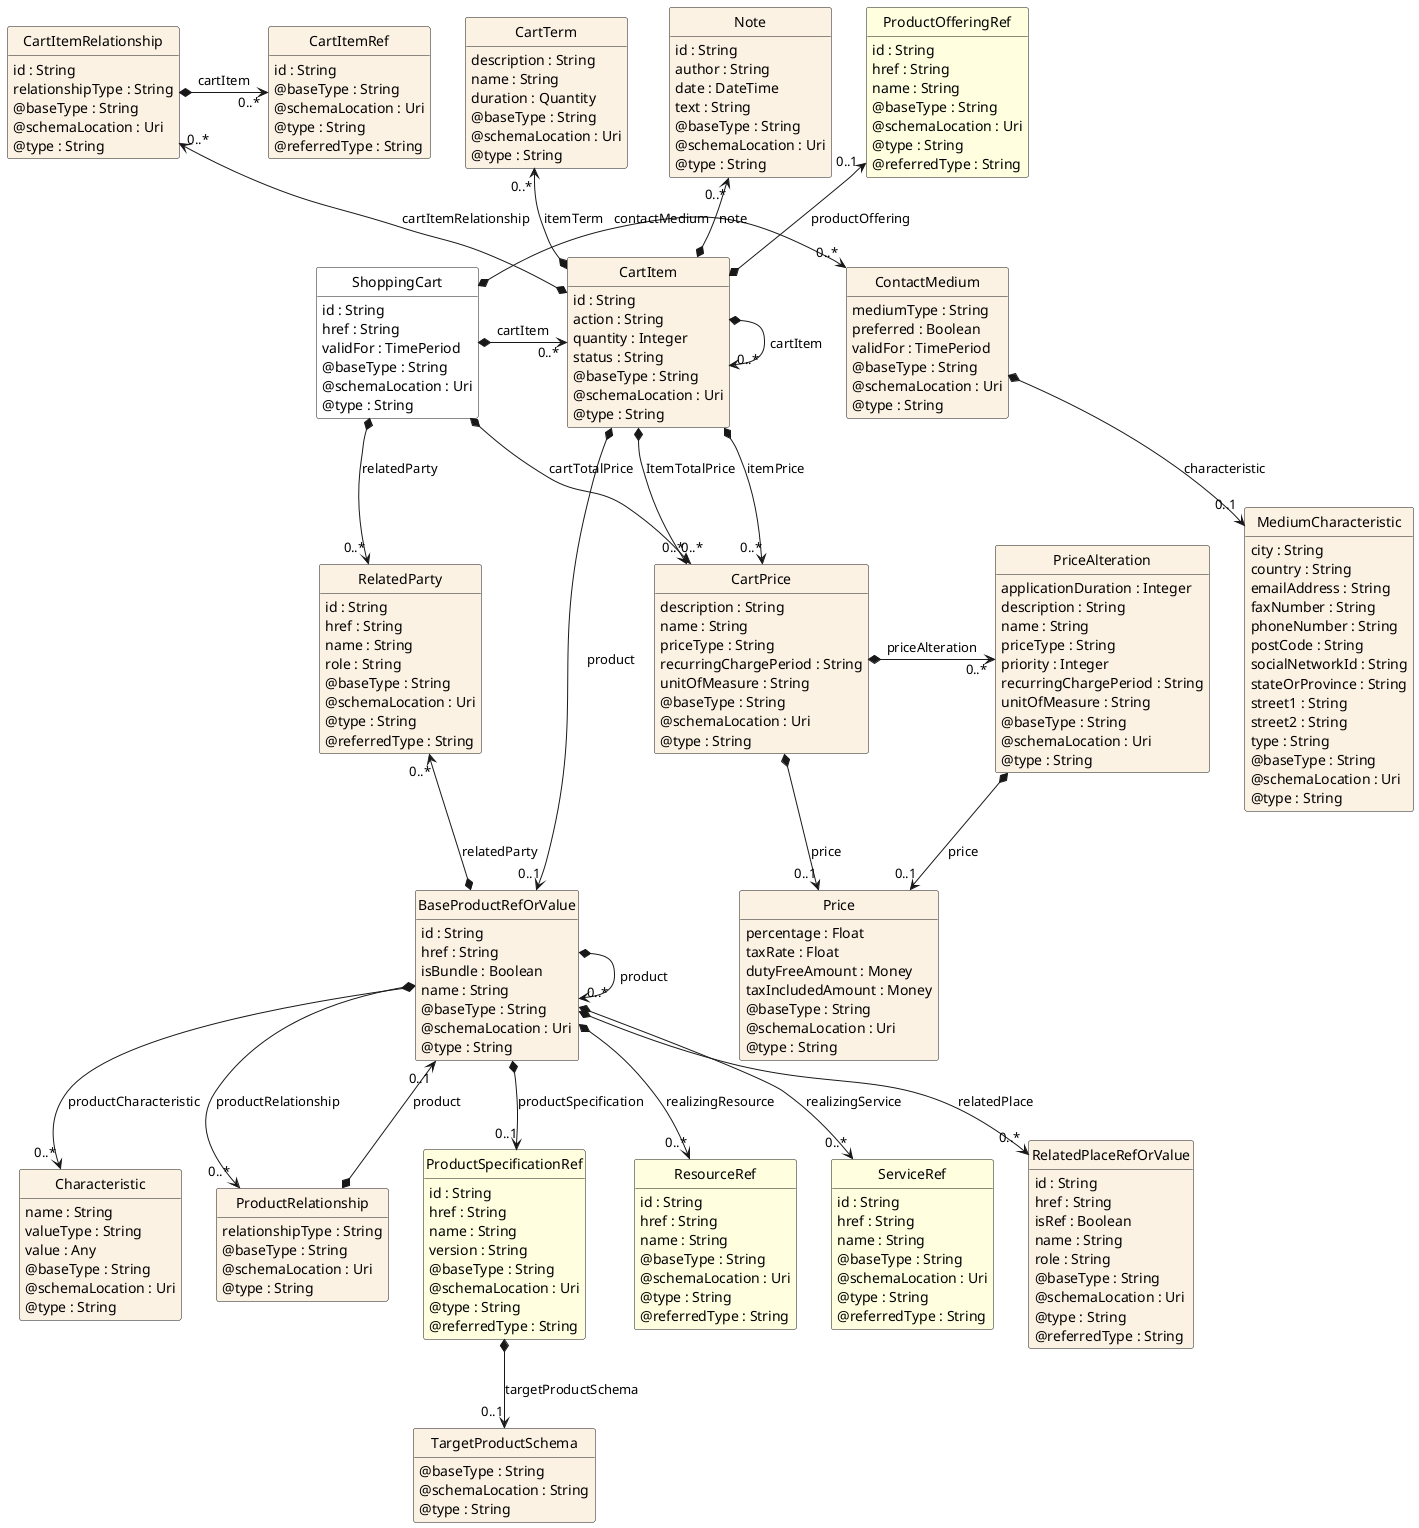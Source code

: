 @startuml
hide circle
hide methods
hide stereotype
show <<Enumeration>> stereotype
skinparam class {
   BackgroundColor<<Enumeration>> #E6F5F7
   BackgroundColor<<Ref>> #FFFFE0
   BackgroundColor<<Pivot>> #FFFFFFF
   BackgroundColor #FCF2E3
}

class ShoppingCart <<Pivot>> {
    id : String
    href : String
    validFor : TimePeriod
    @baseType : String
    @schemaLocation : Uri
    @type : String
}

class CartItem {
    id : String
    action : String
    quantity : Integer
    status : String
    @baseType : String
    @schemaLocation : Uri
    @type : String
}

class CartPrice {
    description : String
    name : String
    priceType : String
    recurringChargePeriod : String
    unitOfMeasure : String
    @baseType : String
    @schemaLocation : Uri
    @type : String
}

class Price {
    percentage : Float
    taxRate : Float
    dutyFreeAmount : Money
    taxIncludedAmount : Money
    @baseType : String
    @schemaLocation : Uri
    @type : String
}

class PriceAlteration {
    applicationDuration : Integer
    description : String
    name : String
    priceType : String
    priority : Integer
    recurringChargePeriod : String
    unitOfMeasure : String
    @baseType : String
    @schemaLocation : Uri
    @type : String
}

class CartItemRelationship {
    id : String
    relationshipType : String
    @baseType : String
    @schemaLocation : Uri
    @type : String
}

class CartItemRef {
    id : String
    @baseType : String
    @schemaLocation : Uri
    @type : String
    @referredType : String
}

class CartTerm {
    description : String
    name : String
    duration : Quantity
    @baseType : String
    @schemaLocation : Uri
    @type : String
}

class Note {
    id : String
    author : String
    date : DateTime
    text : String
    @baseType : String
    @schemaLocation : Uri
    @type : String
}

class BaseProductRefOrValue {
    id : String
    href : String
    isBundle : Boolean
    name : String
    @baseType : String
    @schemaLocation : Uri
    @type : String
}

class Characteristic {
    name : String
    valueType : String
    value : Any
    @baseType : String
    @schemaLocation : Uri
    @type : String
}

class ProductRelationship {
    relationshipType : String
    @baseType : String
    @schemaLocation : Uri
    @type : String
}

class ProductSpecificationRef <<Ref>> {
    id : String
    href : String
    name : String
    version : String
    @baseType : String
    @schemaLocation : Uri
    @type : String
    @referredType : String
}

class TargetProductSchema {
    @baseType : String
    @schemaLocation : String
    @type : String
}

class ResourceRef <<Ref>> {
    id : String
    href : String
    name : String
    @baseType : String
    @schemaLocation : Uri
    @type : String
    @referredType : String
}

class ServiceRef <<Ref>> {
    id : String
    href : String
    name : String
    @baseType : String
    @schemaLocation : Uri
    @type : String
    @referredType : String
}

class RelatedParty {
    id : String
    href : String
    name : String
    role : String
    @baseType : String
    @schemaLocation : Uri
    @type : String
    @referredType : String
}

class RelatedPlaceRefOrValue {
    id : String
    href : String
    isRef : Boolean
    name : String
    role : String
    @baseType : String
    @schemaLocation : Uri
    @type : String
    @referredType : String
}

class ProductOfferingRef <<Ref>> {
    id : String
    href : String
    name : String
    @baseType : String
    @schemaLocation : Uri
    @type : String
    @referredType : String
}

class ContactMedium {
    mediumType : String
    preferred : Boolean
    validFor : TimePeriod
    @baseType : String
    @schemaLocation : Uri
    @type : String
}

class MediumCharacteristic {
    city : String
    country : String
    emailAddress : String
    faxNumber : String
    phoneNumber : String
    postCode : String
    socialNetworkId : String
    stateOrProvince : String
    street1 : String
    street2 : String
    type : String
    @baseType : String
    @schemaLocation : Uri
    @type : String
}


'processing edges for ShoppingCart
ContactMedium "0..*" <-left-* ShoppingCart : contactMedium
' rule: Configuration override: placeLeft
ShoppingCart *-right-> "0..*" CartItem : cartItem
' rule: Configuration override: placeRight
ShoppingCart *-->  "0..*" CartPrice : cartTotalPrice
' rule: B01
CartItem *-->  "0..*" CartPrice : ItemTotalPrice
CartItem *-->  "0..*" CartPrice : itemPrice
' rule: B01
ShoppingCart *-->  "0..*" RelatedParty : relatedParty
' rule: General below rule - direction to left
ShoppingCart -[hidden]-> RelatedParty
RelatedParty -right[hidden]- CartPrice
'completed processing of edges for ShoppingCart

'processing edges for CartItem
CartItemRelationship "0..*" <--* CartItem : cartItemRelationship
' rule: Configuration override: placeAbove
CartItem *-right-> "0..*" CartItem : cartItem
' rule: Recursive (self-reference)
RelatedParty "0..*" <--* BaseProductRefOrValue : relatedParty
' rule: placeBetween - RelatedParty < CartItem placing BaseProductRefOrValue
CartItem *-->  "0..1" BaseProductRefOrValue : product
' rule: placeBetween - RelatedParty < CartItem placing BaseProductRefOrValue
'completed processing of edges for CartItem

'processing edges for CartPrice
CartPrice *-right-> "0..*" PriceAlteration : priceAlteration
' rule: R02
CartPrice *-->  "0..1" Price : price
' rule: General below rule - either none already or unable to place left / right of currently placed
'completed processing of edges for CartPrice

'processing edges for Price

'processing edges for PriceAlteration
'completed processing of edges for PriceAlteration

'processing edges for BaseProductRefOrValue
BaseProductRefOrValue *-->  "0..*" Characteristic : productCharacteristic
' rule: Configuration override: placeBelow
BaseProductRefOrValue *-->  "0..*" ResourceRef : realizingResource
' rule: Configuration override: placeBelow
BaseProductRefOrValue *-->  "0..*" ServiceRef : realizingService
' rule: Configuration override: placeBelow
BaseProductRefOrValue *-->  "0..*" RelatedPlaceRefOrValue : relatedPlace
' rule: Configuration override: placeBelow
BaseProductRefOrValue *-right-> "0..*" BaseProductRefOrValue : product
' rule: Recursive (self-reference)
BaseProductRefOrValue *-->  "0..*" ProductRelationship : productRelationship
' rule: General below rule - direction to right
BaseProductRefOrValue -[hidden]-> ProductRelationship
Characteristic -right[hidden]- ProductRelationship
'completed processing of edges for BaseProductRefOrValue

'processing edges for ProductRelationship
'completed processing of edges for ProductRelationship

'processing edges for RelatedParty

'processing edges for ShoppingCart
'completed processing of edges for ShoppingCart

'processing edges for CartItem
BaseProductRefOrValue "0..1" <--* ProductRelationship : product
' rule: placeEdgesBetweenNodesAlreadyPlaced - ProductRelationship < BaseProductRefOrValue
CartTerm "0..*" <--* CartItem : itemTerm
' rule: General above rule - direction: right
Note "0..*" <--* CartItem : note
' rule: General above rule - direction: right
ProductOfferingRef "0..1" <--* CartItem : productOffering
' rule: General above rule - direction: right
'completed processing of edges for CartItem

'processing edges for CartPrice
PriceAlteration *-->  "0..1" Price : price
' rule: placeEdgesBetweenNodesAlreadyPlaced - Price < PriceAlteration
'completed processing of edges for CartPrice

'processing edges for Price

'processing edges for PriceAlteration
'completed processing of edges for PriceAlteration

'processing edges for CartItemRelationship
CartItemRelationship *-right-> "0..*" CartItemRef : cartItem
' rule: R04
'completed processing of edges for CartItemRelationship

'processing edges for CartItemRef

'processing edges for CartTerm

'processing edges for Note

'processing edges for BaseProductRefOrValue
BaseProductRefOrValue *-->  "0..1" ProductSpecificationRef : productSpecification
' rule: General below rule - direction to right
BaseProductRefOrValue -[hidden]-> ProductSpecificationRef
Characteristic -right[hidden]- ProductSpecificationRef
'completed processing of edges for BaseProductRefOrValue

'processing edges for Characteristic

'processing edges for ProductRelationship
'completed processing of edges for ProductRelationship

'processing edges for ProductSpecificationRef
ProductSpecificationRef *-->  "0..1" TargetProductSchema : targetProductSchema
' rule: General below rule - either none already or unable to place left / right of currently placed
'completed processing of edges for ProductSpecificationRef

'processing edges for TargetProductSchema

'processing edges for ResourceRef

'processing edges for ServiceRef

'processing edges for RelatedParty

'processing edges for RelatedPlaceRefOrValue

'processing edges for ProductOfferingRef

'processing edges for ContactMedium
ContactMedium *-->  "0..1" MediumCharacteristic : characteristic
' rule: Configuration override: placeBelow
'completed processing of edges for ContactMedium

'processing edges for MediumCharacteristic
@enduml